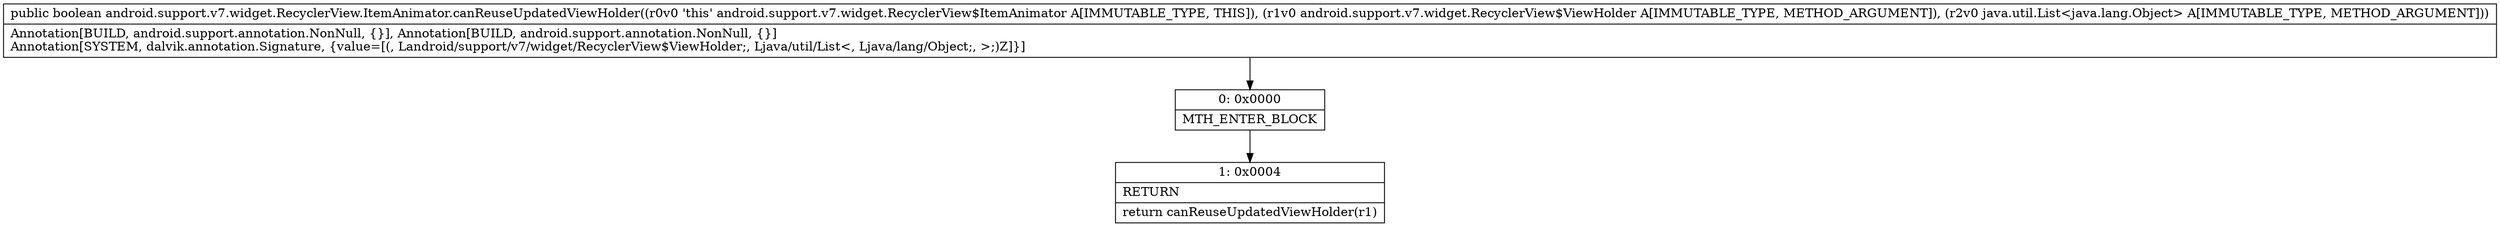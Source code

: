 digraph "CFG forandroid.support.v7.widget.RecyclerView.ItemAnimator.canReuseUpdatedViewHolder(Landroid\/support\/v7\/widget\/RecyclerView$ViewHolder;Ljava\/util\/List;)Z" {
Node_0 [shape=record,label="{0\:\ 0x0000|MTH_ENTER_BLOCK\l}"];
Node_1 [shape=record,label="{1\:\ 0x0004|RETURN\l|return canReuseUpdatedViewHolder(r1)\l}"];
MethodNode[shape=record,label="{public boolean android.support.v7.widget.RecyclerView.ItemAnimator.canReuseUpdatedViewHolder((r0v0 'this' android.support.v7.widget.RecyclerView$ItemAnimator A[IMMUTABLE_TYPE, THIS]), (r1v0 android.support.v7.widget.RecyclerView$ViewHolder A[IMMUTABLE_TYPE, METHOD_ARGUMENT]), (r2v0 java.util.List\<java.lang.Object\> A[IMMUTABLE_TYPE, METHOD_ARGUMENT]))  | Annotation[BUILD, android.support.annotation.NonNull, \{\}], Annotation[BUILD, android.support.annotation.NonNull, \{\}]\lAnnotation[SYSTEM, dalvik.annotation.Signature, \{value=[(, Landroid\/support\/v7\/widget\/RecyclerView$ViewHolder;, Ljava\/util\/List\<, Ljava\/lang\/Object;, \>;)Z]\}]\l}"];
MethodNode -> Node_0;
Node_0 -> Node_1;
}

